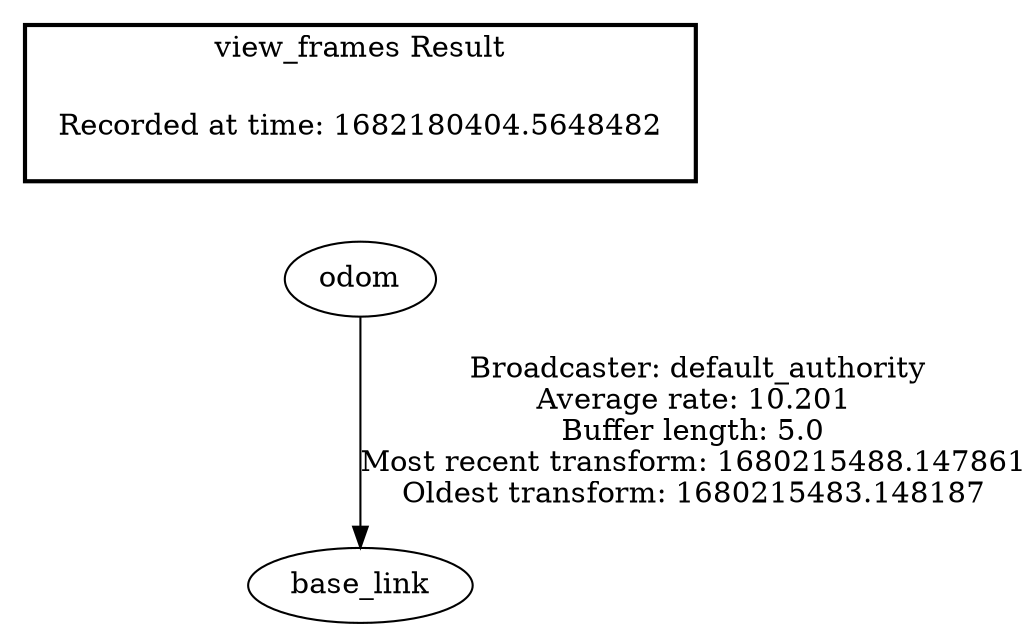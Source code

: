 digraph G {
"odom" -> "base_link"[label=" Broadcaster: default_authority\nAverage rate: 10.201\nBuffer length: 5.0\nMost recent transform: 1680215488.147861\nOldest transform: 1680215483.148187\n"];
edge [style=invis];
 subgraph cluster_legend { style=bold; color=black; label ="view_frames Result";
"Recorded at time: 1682180404.5648482"[ shape=plaintext ] ;
}->"odom";
}